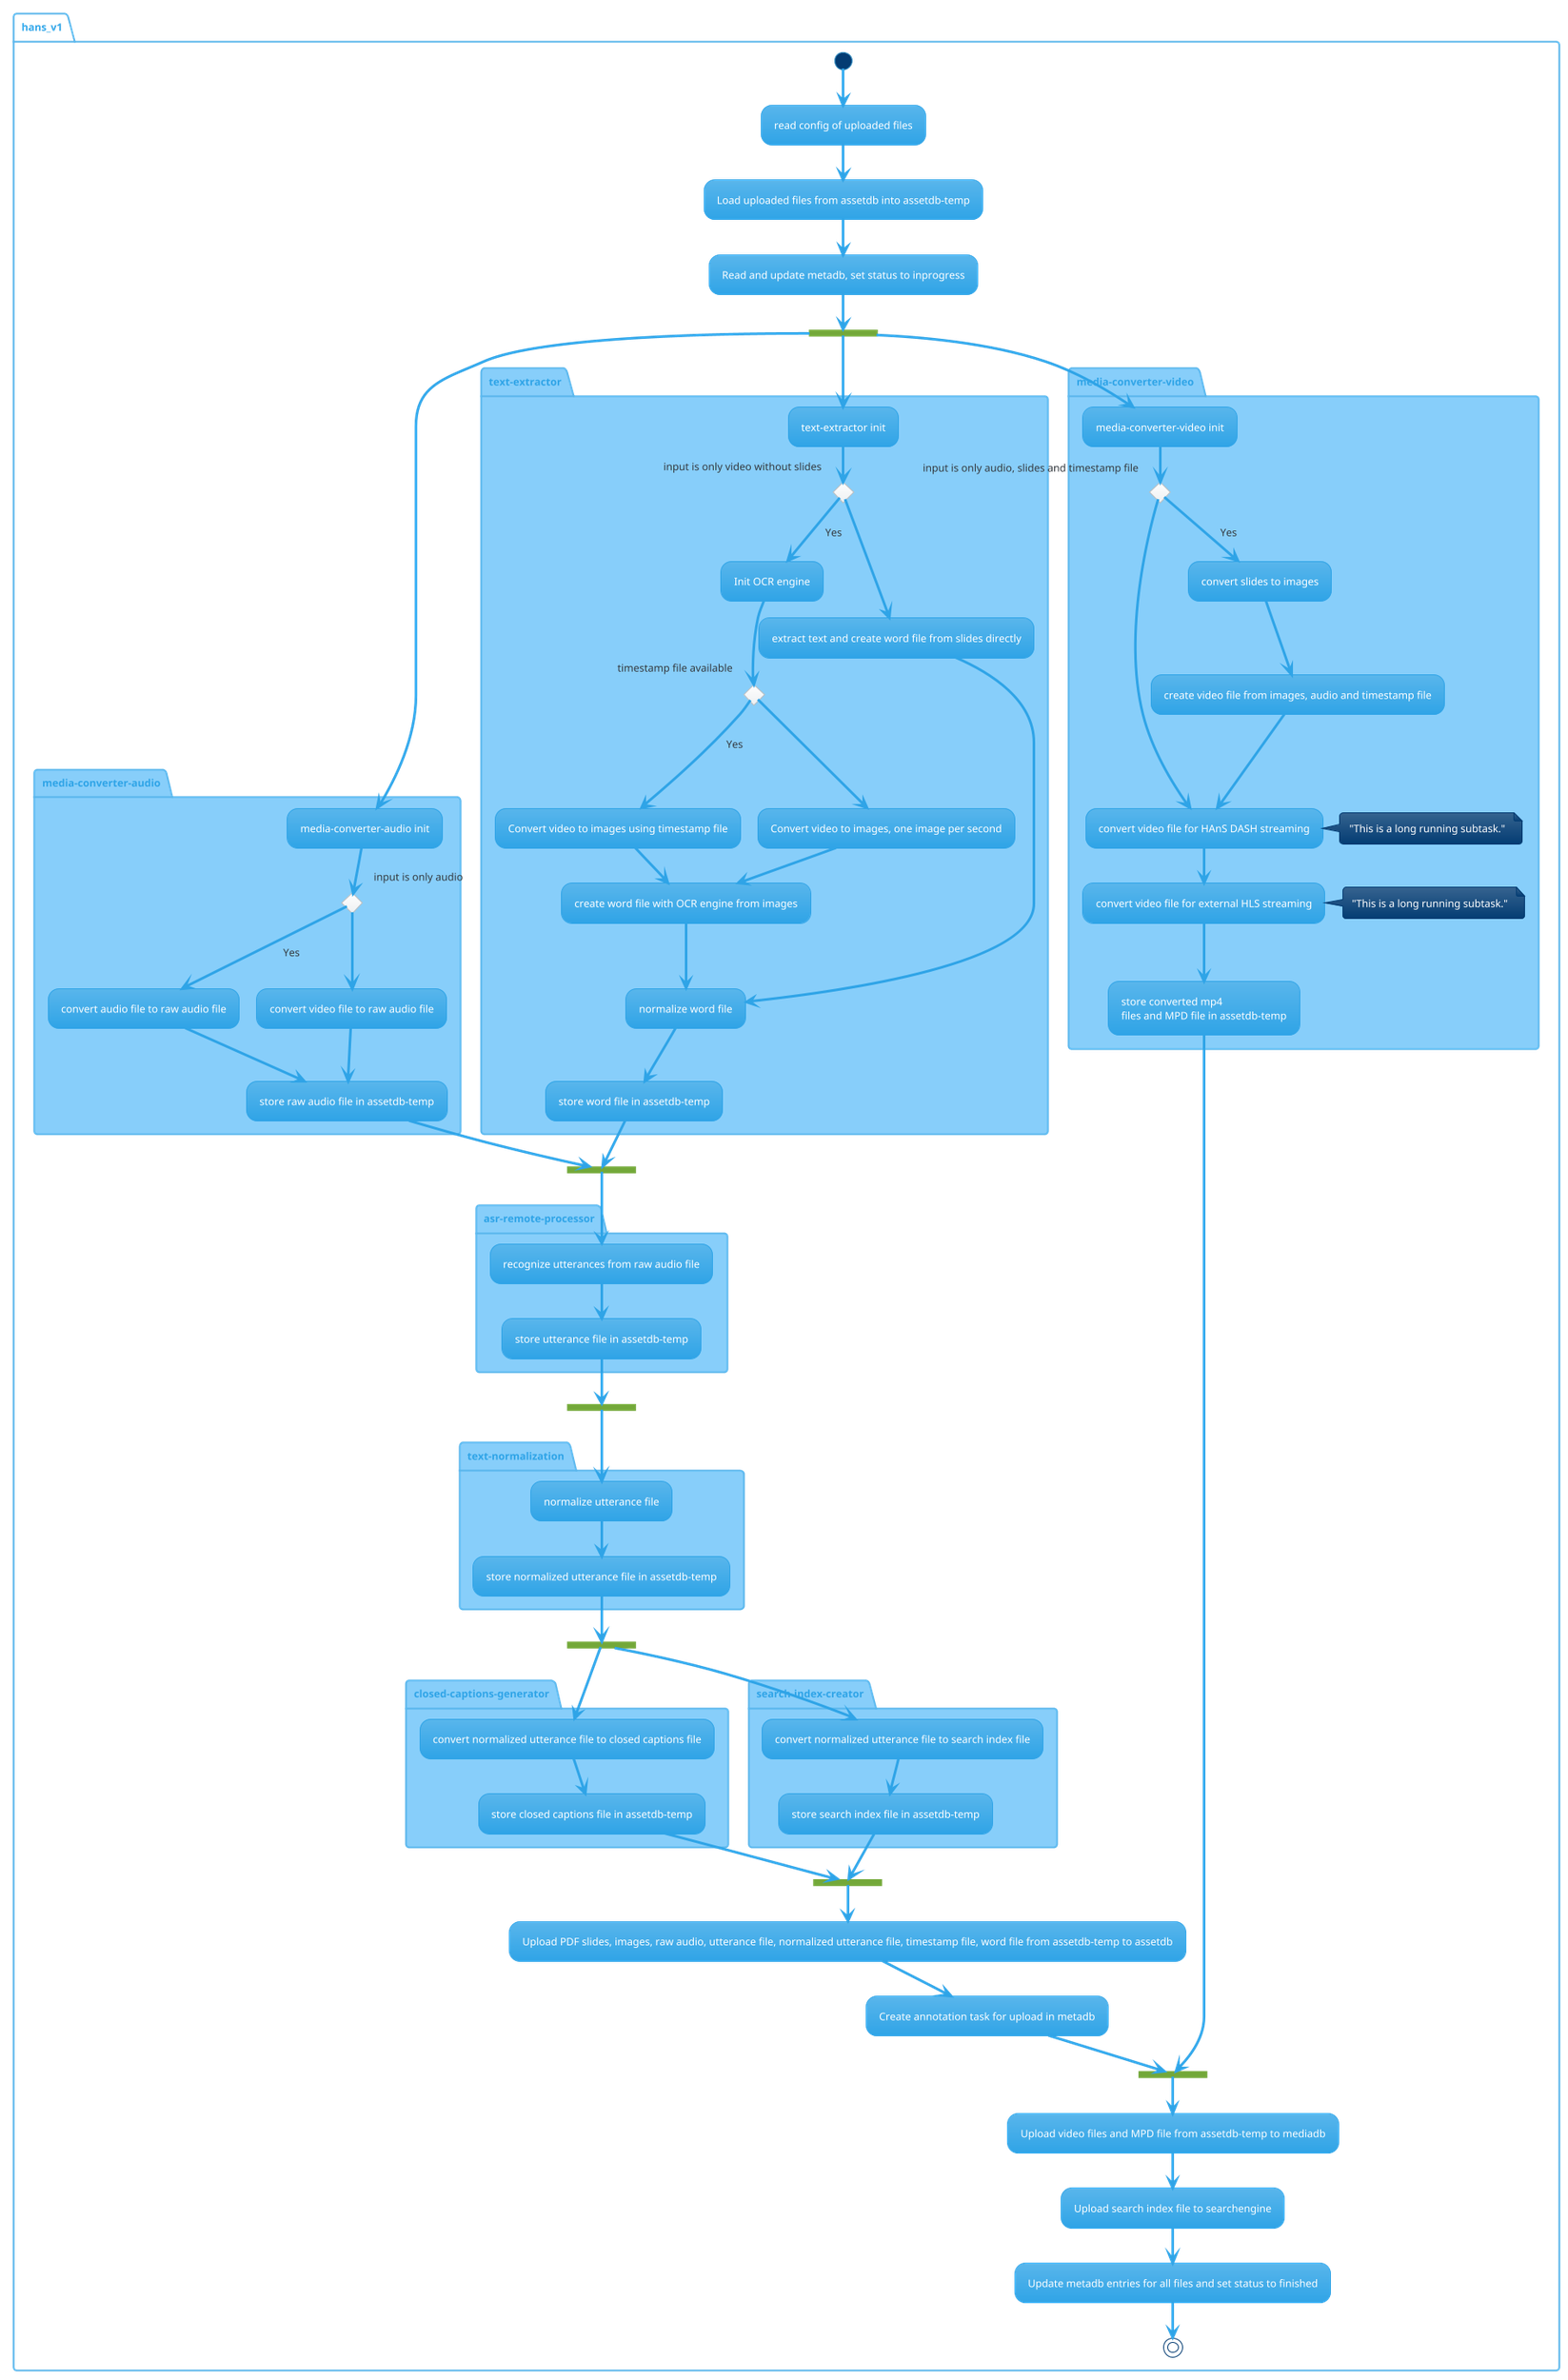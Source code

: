 @startuml processing-sequence
/' Theme https://plantuml.com/en/theme '/
!theme cerulean
/' Logos and icons loaded using stdlib https://plantuml.com/en/stdlib '/
/' https://github.com/plantuml/plantuml-stdlib/tree/master/logos '/
!include <logos/airflow>
!include <logos/flask>

partition hans_v1 {
(*) --> "read config of uploaded files"
--> "Load uploaded files from assetdb into assetdb-temp"
--> "Read and update metadb, set status to inprogress"
--> ===B1===
partition media-converter-audio #LightSkyBlue {
  ===B1=== --> "media-converter-audio init"
  If "input is only audio" then
  --> [Yes] "convert audio file to raw audio file"
  --> "store raw audio file in assetdb-temp"
  else
  --> "convert video file to raw audio file"
  --> "store raw audio file in assetdb-temp"
  Endif
}
--> ===B2===

partition media-converter-video #LightSkyBlue {
  ===B1=== --> "media-converter-video init"
  If "input is only audio, slides and timestamp file" then
  --> [Yes] "convert slides to images"
  --> "create video file from images, audio and timestamp file"
  --> "convert video file for HAnS DASH streaming"
  else
  --> "convert video file for HAnS DASH streaming"
  Endif
  note right: "This is a long running subtask."
  --> "convert video file for external HLS streaming"
  note right: "This is a long running subtask."
  --> "store converted mp4\nfiles and MPD file in assetdb-temp"
}
--> ===B6===

partition text-extractor #LightSkyBlue {
  ===B1=== --> "text-extractor init"
  If "input is only video without slides" then
  --> [Yes] "Init OCR engine"
  If "timestamp file available" then
  --> [Yes] "Convert video to images using timestamp file"
  --> "create word file with OCR engine from images"
  else
  --> "Convert video to images, one image per second"
  Endif
  --> "create word file with OCR engine from images"
  --> "normalize word file"
  else
  --> "extract text and create word file from slides directly"
  --> "normalize word file"
  Endif
  --> "store word file in assetdb-temp"
}
--> ===B2===

partition asr-remote-processor #LightSkyBlue {
  --> "recognize utterances from raw audio file"
  --> "store utterance file in assetdb-temp"
}
--> ===B3===

partition text-normalization #LightSkyBlue {
  ===B3=== --> "normalize utterance file"
  --> "store normalized utterance file in assetdb-temp"
}
--> ===B4===

partition closed-captions-generator #LightSkyBlue {
  ===B4=== --> "convert normalized utterance file to closed captions file"
  --> "store closed captions file in assetdb-temp"
}
--> ===B5===

partition search-index-creator #LightSkyBlue {
  ===B4=== --> "convert normalized utterance file to search index file"
  --> "store search index file in assetdb-temp"
}
--> ===B5===

--> "Upload PDF slides, images, raw audio, utterance file, normalized utterance file, timestamp file, word file from assetdb-temp to assetdb"
--> "Create annotation task for upload in metadb"

--> ===B6===
--> "Upload video files and MPD file from assetdb-temp to mediadb"
--> "Upload search index file to searchengine"
--> "Update metadb entries for all files and set status to finished"

--> (*)
}

/'

(*)  --> "check input"
If "input is verbose" then
--> [Yes] "turn on verbosity"
--> "run command"
else
--> "run command"
Endif
-->(*)

hansdag -> mediaprocessor : start docker operator
activate mediaprocessor

alt input is only audio, slides and timestamp file
mediaprocessor -> mediaprocessor : convert PDF to images
mediaprocessor -> mediaprocessor : create video file from images, audio and timestamp file
else input is video and slides
end
mediaprocessor -> mediaprocessor : convert video file for dash streaming
mediaprocessor -> mediaprocessor : convert media file to wav file
mediaprocessor -> mediadbtemp : store converted mp4\nfiles and MPD file
hansdag <- mediaprocessor : docker operator finished



uploadworker <- mediadb : provide media id
alt input is only audio, slides and timestamp file
uploadworker -> assetdb : store slide, image files, timestamp and wav file
else input is video and slides
uploadworker -> assetdb : store slide and wav file
end
uploadworker <- assetdb : provide asset id
uploadworker -> metadb : create initial entry\nincl. media id and asset id
uploadworker <- metadb : provide entry id
uploadworker -> procqueue : create processing job
uploadworker -> uploadqueue : job finished
deactivate uploadworker


procworker -> procqueue : fetch new job
activate procworker
procworker -> procworker : parse job execution chain
procworker -> asrqueue : create ASR job for entry id

asrworker -> asrqueue : fetch new job
activate asrworker
asrworker -> metadb : Fetch asset id
asrworker <- metadb : Provide asset id
asrworker -> assetdb : Fetch wav file
asrworker <- assetdb : wav file data
asrworker -> asrworker : recognize
asrworker -> assetdb : store lattices as json file in asset id
asrworker <- metadb : provide lattices id
asrworker -> metadb : update entry by entry id\nadd lattices id
asrworker <- metadb : provide entry id
asrworker -> asrqueue : job finished
deactivate asrworker

procworker <- asrqueue : ASR job finished
procworker -> ccqueue : create closed caption job for entry id

ccworker -> ccqueue : fetch new job
activate ccworker
ccworker -> metadb : Fetch asset id
ccworker <- metadb : Provide asset id
ccworker -> assetdb : Fetch lattices json data by lattices id
ccworker <- assetdb : lattices json data
ccworker -> ccworker : generate closed captions
ccworker -> assetdb : store closed captions as json file in asset id
ccworker <- assetdb : provide closed captions file id
ccworker -> metadb : update entry by entry id\nadd closed captions file id
ccworker <- metadb : provide entry id
ccworker -> ccqueue : job finished
deactivate ccworker

procworker <- ccqueue : closed caption job finished

rnote over procworker : Other workers are started\nin similar way. If all job chain\ndefined jobs finished the final\nupdate is provided in the metadb:

procworker -> metadb : update entry by entry id\nadd finished flag
procworker <- metadb : provide entry id
procworker -> procqueue : job finished
deactivate procworker
'/
@enduml
